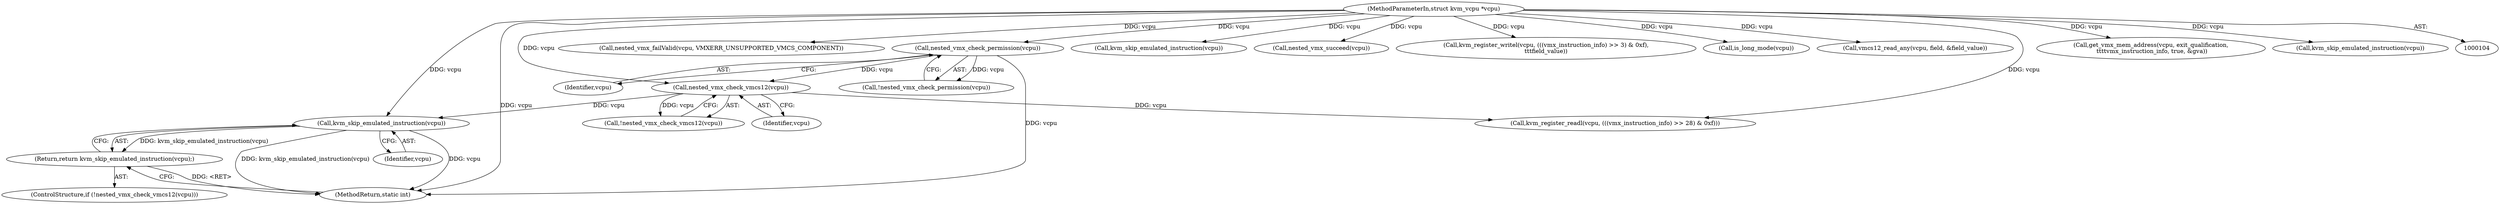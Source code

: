 digraph "0_linux_727ba748e110b4de50d142edca9d6a9b7e6111d8_1@pointer" {
"1000134" [label="(Call,kvm_skip_emulated_instruction(vcpu))"];
"1000131" [label="(Call,nested_vmx_check_vmcs12(vcpu))"];
"1000125" [label="(Call,nested_vmx_check_permission(vcpu))"];
"1000105" [label="(MethodParameterIn,struct kvm_vcpu *vcpu)"];
"1000133" [label="(Return,return kvm_skip_emulated_instruction(vcpu);)"];
"1000154" [label="(Call,nested_vmx_failValid(vcpu, VMXERR_UNSUPPORTED_VMCS_COMPONENT))"];
"1000208" [label="(MethodReturn,static int)"];
"1000105" [label="(MethodParameterIn,struct kvm_vcpu *vcpu)"];
"1000206" [label="(Call,kvm_skip_emulated_instruction(vcpu))"];
"1000133" [label="(Return,return kvm_skip_emulated_instruction(vcpu);)"];
"1000131" [label="(Call,nested_vmx_check_vmcs12(vcpu))"];
"1000134" [label="(Call,kvm_skip_emulated_instruction(vcpu))"];
"1000130" [label="(Call,!nested_vmx_check_vmcs12(vcpu))"];
"1000135" [label="(Identifier,vcpu)"];
"1000203" [label="(Call,nested_vmx_succeed(vcpu))"];
"1000125" [label="(Call,nested_vmx_check_permission(vcpu))"];
"1000167" [label="(Call,kvm_register_writel(vcpu, (((vmx_instruction_info) >> 3) & 0xf),\n\t\t\tfield_value))"];
"1000198" [label="(Call,is_long_mode(vcpu))"];
"1000147" [label="(Call,vmcs12_read_any(vcpu, field, &field_value))"];
"1000138" [label="(Call,kvm_register_readl(vcpu, (((vmx_instruction_info) >> 28) & 0xf)))"];
"1000126" [label="(Identifier,vcpu)"];
"1000178" [label="(Call,get_vmx_mem_address(vcpu, exit_qualification,\n \t\t\t\tvmx_instruction_info, true, &gva))"];
"1000124" [label="(Call,!nested_vmx_check_permission(vcpu))"];
"1000158" [label="(Call,kvm_skip_emulated_instruction(vcpu))"];
"1000129" [label="(ControlStructure,if (!nested_vmx_check_vmcs12(vcpu)))"];
"1000132" [label="(Identifier,vcpu)"];
"1000134" -> "1000133"  [label="AST: "];
"1000134" -> "1000135"  [label="CFG: "];
"1000135" -> "1000134"  [label="AST: "];
"1000133" -> "1000134"  [label="CFG: "];
"1000134" -> "1000208"  [label="DDG: kvm_skip_emulated_instruction(vcpu)"];
"1000134" -> "1000208"  [label="DDG: vcpu"];
"1000134" -> "1000133"  [label="DDG: kvm_skip_emulated_instruction(vcpu)"];
"1000131" -> "1000134"  [label="DDG: vcpu"];
"1000105" -> "1000134"  [label="DDG: vcpu"];
"1000131" -> "1000130"  [label="AST: "];
"1000131" -> "1000132"  [label="CFG: "];
"1000132" -> "1000131"  [label="AST: "];
"1000130" -> "1000131"  [label="CFG: "];
"1000131" -> "1000130"  [label="DDG: vcpu"];
"1000125" -> "1000131"  [label="DDG: vcpu"];
"1000105" -> "1000131"  [label="DDG: vcpu"];
"1000131" -> "1000138"  [label="DDG: vcpu"];
"1000125" -> "1000124"  [label="AST: "];
"1000125" -> "1000126"  [label="CFG: "];
"1000126" -> "1000125"  [label="AST: "];
"1000124" -> "1000125"  [label="CFG: "];
"1000125" -> "1000208"  [label="DDG: vcpu"];
"1000125" -> "1000124"  [label="DDG: vcpu"];
"1000105" -> "1000125"  [label="DDG: vcpu"];
"1000105" -> "1000104"  [label="AST: "];
"1000105" -> "1000208"  [label="DDG: vcpu"];
"1000105" -> "1000138"  [label="DDG: vcpu"];
"1000105" -> "1000147"  [label="DDG: vcpu"];
"1000105" -> "1000154"  [label="DDG: vcpu"];
"1000105" -> "1000158"  [label="DDG: vcpu"];
"1000105" -> "1000167"  [label="DDG: vcpu"];
"1000105" -> "1000178"  [label="DDG: vcpu"];
"1000105" -> "1000198"  [label="DDG: vcpu"];
"1000105" -> "1000203"  [label="DDG: vcpu"];
"1000105" -> "1000206"  [label="DDG: vcpu"];
"1000133" -> "1000129"  [label="AST: "];
"1000208" -> "1000133"  [label="CFG: "];
"1000133" -> "1000208"  [label="DDG: <RET>"];
}
